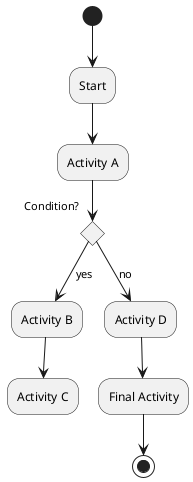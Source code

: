 @startuml

(*) --> "Start"
--> "Activity A"
if "Condition?" then
  --> [yes] "Activity B"
  --> "Activity C"
else
  --> [no] "Activity D"
endif
--> "Final Activity"
--> (*)

@enduml

